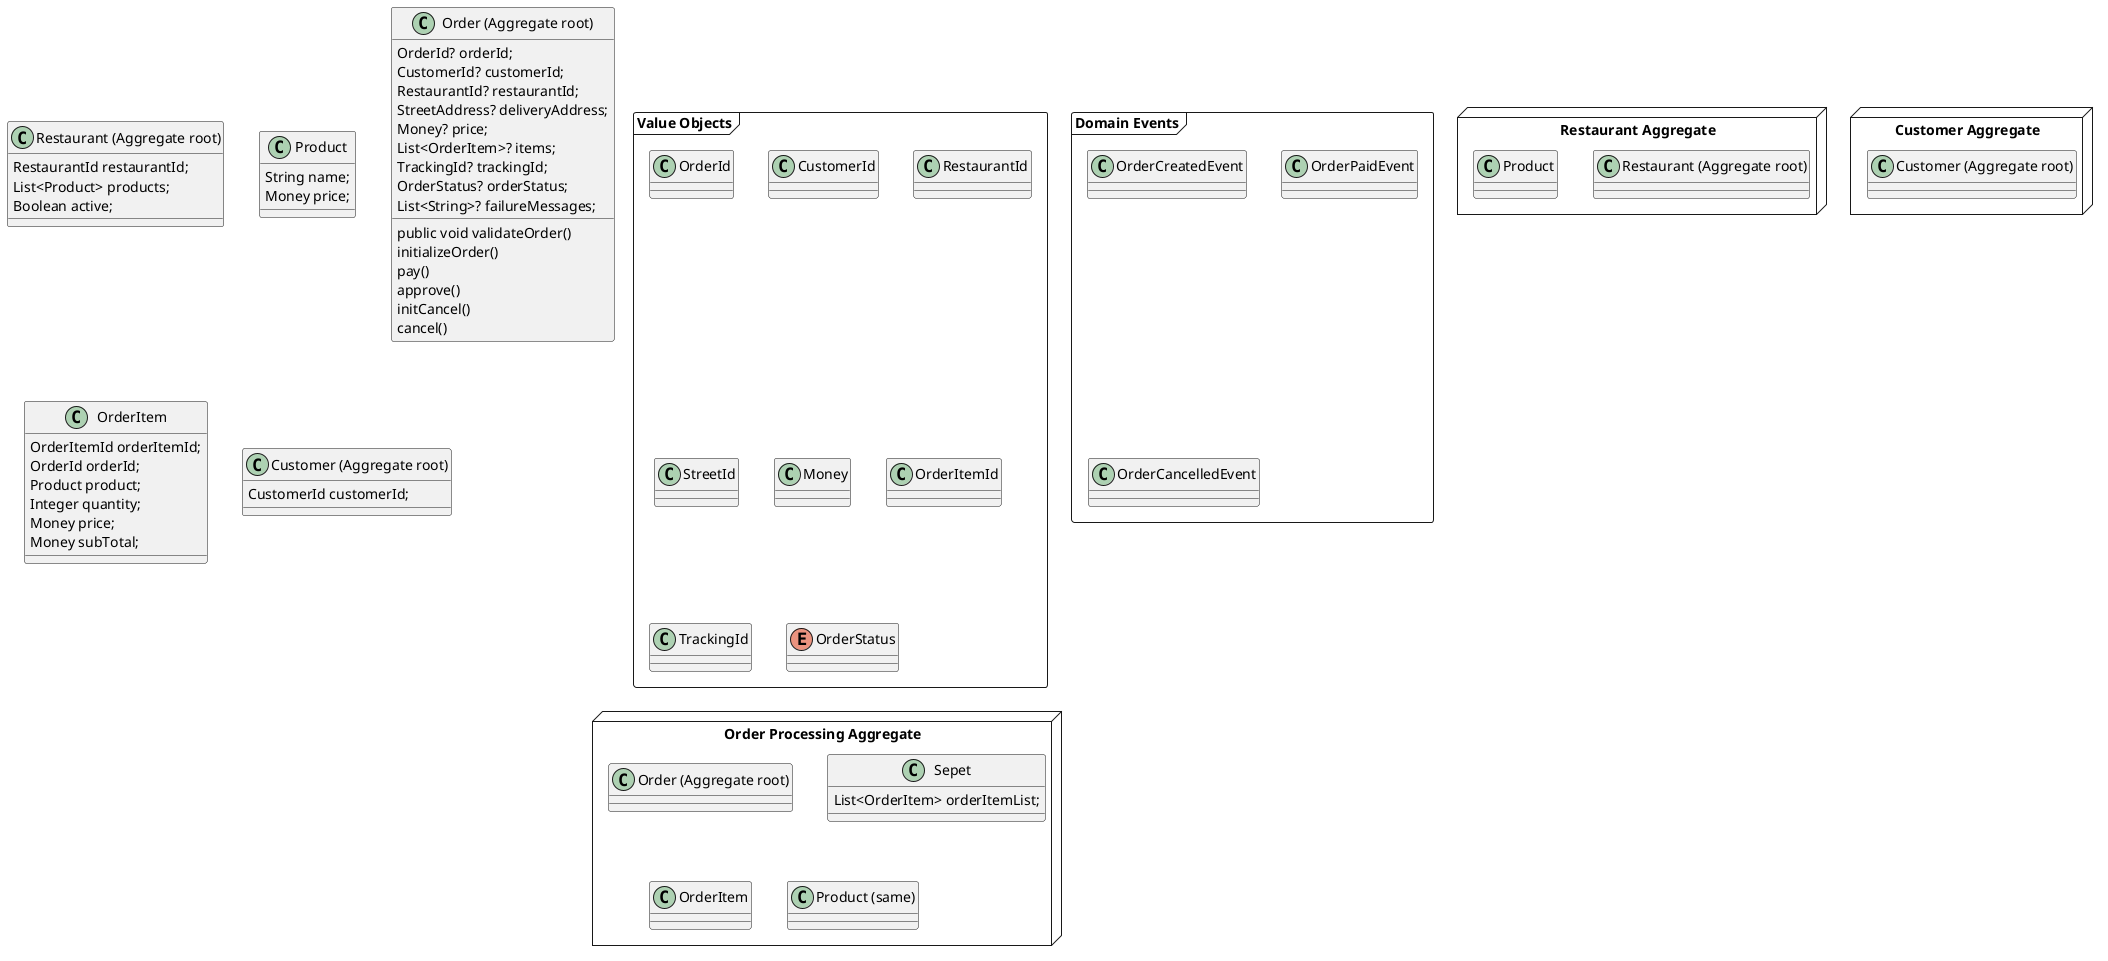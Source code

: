 @startuml
'value objects
frame "Value Objects"{

    class OrderId

    class CustomerId

    class RestaurantId

    class StreetId

    class Money

    class OrderItemId

    class TrackingId

    enum OrderStatus

}

'domain events
frame "Domain Events"{
    class OrderCreatedEvent

    class OrderPaidEvent

    class OrderCancelledEvent

}


' aggregate roots
node "Order Processing Aggregate"{
    class "Order (Aggregate root)"

    class Sepet{
        List<OrderItem> orderItemList;
    }

    class OrderItem

    class "Product (same)"
}

node "Restaurant Aggregate"{

    class "Restaurant (Aggregate root)"

    class Product

}


node "Customer Aggregate"{
    class "Customer (Aggregate root)"


}





' classes with field variables and methods

class "Restaurant (Aggregate root)"{

    RestaurantId restaurantId;
    List<Product> products;
    Boolean active;

}
class Product{

    String name;
    Money price;

}


class "Order (Aggregate root)"{
    OrderId? orderId;
    CustomerId? customerId;
    RestaurantId? restaurantId;
    StreetAddress? deliveryAddress;
    Money? price;
    List<OrderItem>? items;
    TrackingId? trackingId;
    OrderStatus? orderStatus;
    List<String>? failureMessages;

    public void validateOrder()
    initializeOrder()
    pay()
    approve()
    initCancel()
    cancel()
}

class OrderItem{

    OrderItemId orderItemId;
    OrderId orderId;
    Product product;
    Integer quantity;
    Money price;
    Money subTotal;

}

class "Customer (Aggregate root)"{
    CustomerId customerId;
}
@enduml


